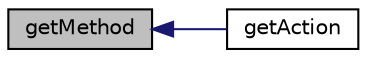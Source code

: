 digraph "getMethod"
{
  edge [fontname="Helvetica",fontsize="10",labelfontname="Helvetica",labelfontsize="10"];
  node [fontname="Helvetica",fontsize="10",shape=record];
  rankdir="LR";
  Node1 [label="getMethod",height=0.2,width=0.4,color="black", fillcolor="grey75", style="filled" fontcolor="black"];
  Node1 -> Node2 [dir="back",color="midnightblue",fontsize="10",style="solid",fontname="Helvetica"];
  Node2 [label="getAction",height=0.2,width=0.4,color="black", fillcolor="white", style="filled",URL="$class_simple_form.html#a189a4abe5faf11f4320d5d3f1d3d1715"];
}
